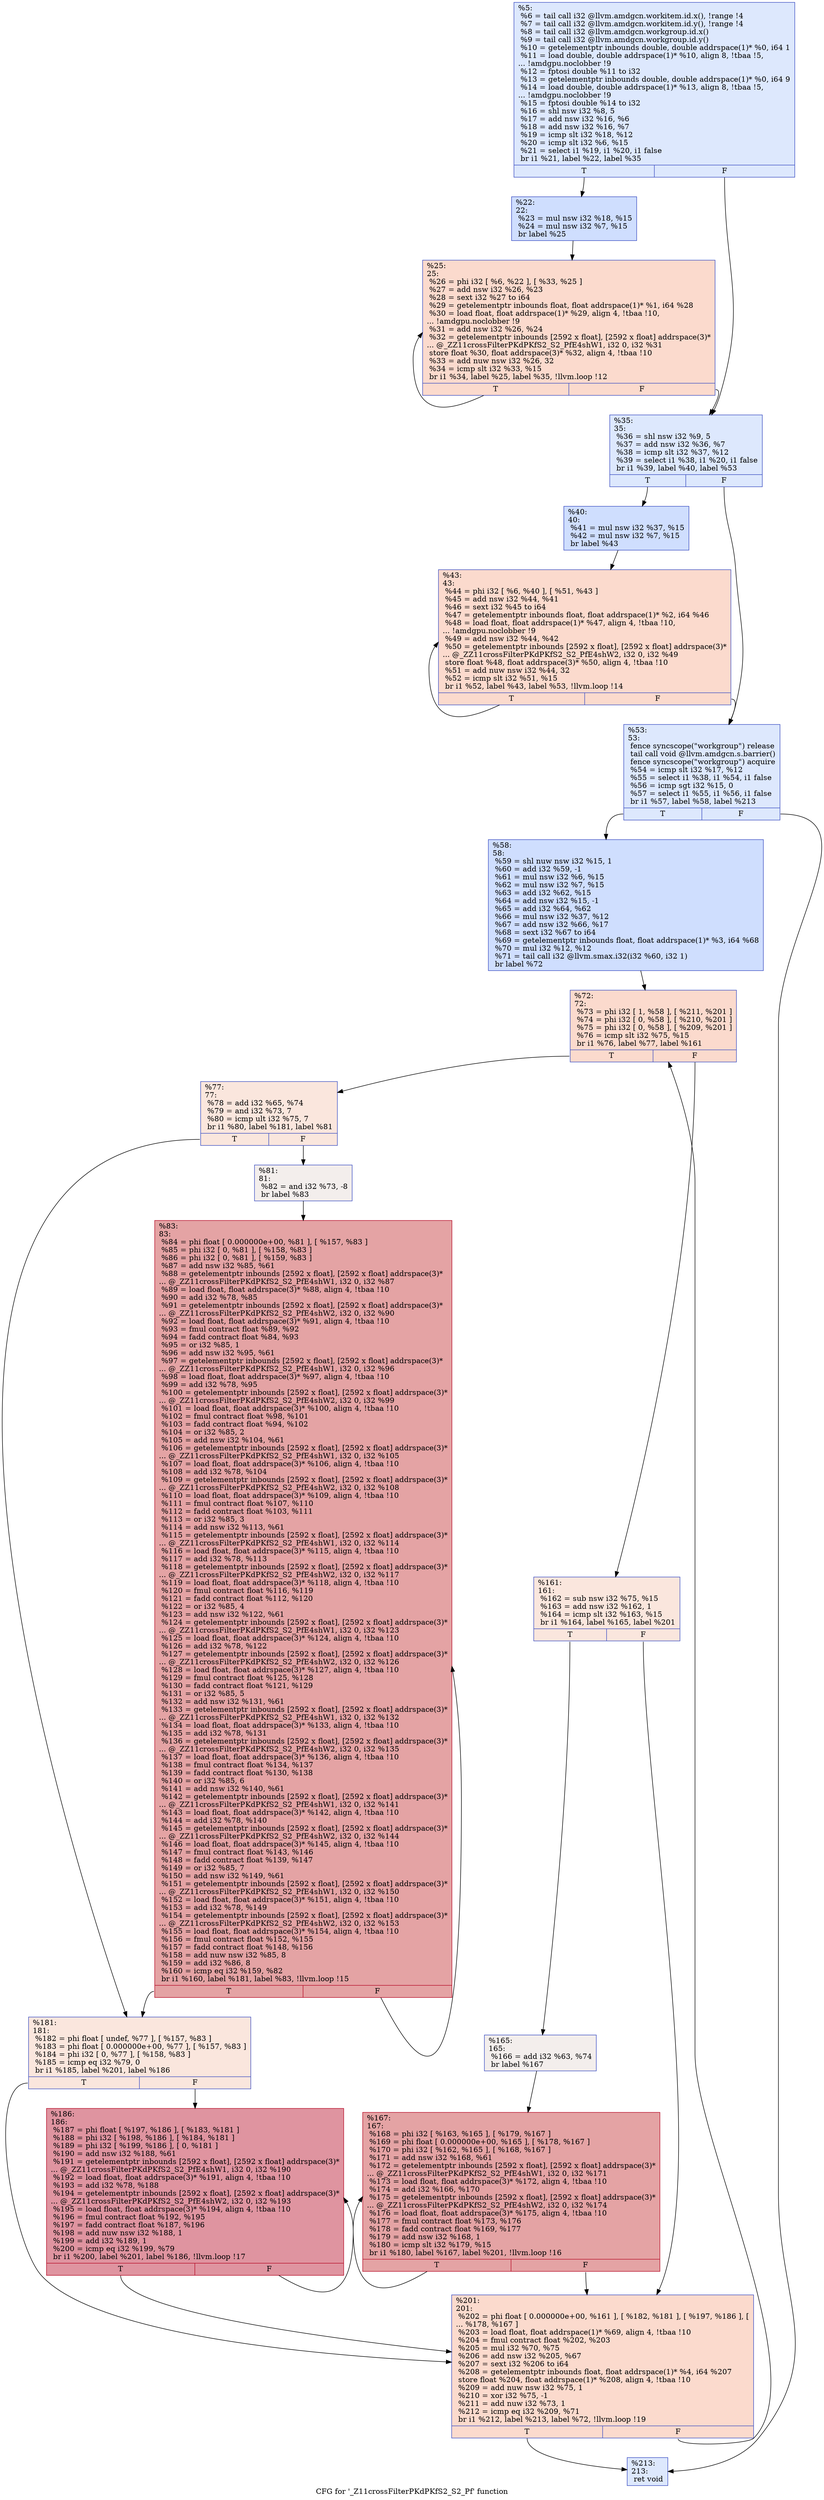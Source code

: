 digraph "CFG for '_Z11crossFilterPKdPKfS2_S2_Pf' function" {
	label="CFG for '_Z11crossFilterPKdPKfS2_S2_Pf' function";

	Node0x55b1ab0 [shape=record,color="#3d50c3ff", style=filled, fillcolor="#b2ccfb70",label="{%5:\l  %6 = tail call i32 @llvm.amdgcn.workitem.id.x(), !range !4\l  %7 = tail call i32 @llvm.amdgcn.workitem.id.y(), !range !4\l  %8 = tail call i32 @llvm.amdgcn.workgroup.id.x()\l  %9 = tail call i32 @llvm.amdgcn.workgroup.id.y()\l  %10 = getelementptr inbounds double, double addrspace(1)* %0, i64 1\l  %11 = load double, double addrspace(1)* %10, align 8, !tbaa !5,\l... !amdgpu.noclobber !9\l  %12 = fptosi double %11 to i32\l  %13 = getelementptr inbounds double, double addrspace(1)* %0, i64 9\l  %14 = load double, double addrspace(1)* %13, align 8, !tbaa !5,\l... !amdgpu.noclobber !9\l  %15 = fptosi double %14 to i32\l  %16 = shl nsw i32 %8, 5\l  %17 = add nsw i32 %16, %6\l  %18 = add nsw i32 %16, %7\l  %19 = icmp slt i32 %18, %12\l  %20 = icmp slt i32 %6, %15\l  %21 = select i1 %19, i1 %20, i1 false\l  br i1 %21, label %22, label %35\l|{<s0>T|<s1>F}}"];
	Node0x55b1ab0:s0 -> Node0x55b5190;
	Node0x55b1ab0:s1 -> Node0x55b5220;
	Node0x55b5190 [shape=record,color="#3d50c3ff", style=filled, fillcolor="#93b5fe70",label="{%22:\l22:                                               \l  %23 = mul nsw i32 %18, %15\l  %24 = mul nsw i32 %7, %15\l  br label %25\l}"];
	Node0x55b5190 -> Node0x55b5480;
	Node0x55b5480 [shape=record,color="#3d50c3ff", style=filled, fillcolor="#f7ac8e70",label="{%25:\l25:                                               \l  %26 = phi i32 [ %6, %22 ], [ %33, %25 ]\l  %27 = add nsw i32 %26, %23\l  %28 = sext i32 %27 to i64\l  %29 = getelementptr inbounds float, float addrspace(1)* %1, i64 %28\l  %30 = load float, float addrspace(1)* %29, align 4, !tbaa !10,\l... !amdgpu.noclobber !9\l  %31 = add nsw i32 %26, %24\l  %32 = getelementptr inbounds [2592 x float], [2592 x float] addrspace(3)*\l... @_ZZ11crossFilterPKdPKfS2_S2_PfE4shW1, i32 0, i32 %31\l  store float %30, float addrspace(3)* %32, align 4, !tbaa !10\l  %33 = add nuw nsw i32 %26, 32\l  %34 = icmp slt i32 %33, %15\l  br i1 %34, label %25, label %35, !llvm.loop !12\l|{<s0>T|<s1>F}}"];
	Node0x55b5480:s0 -> Node0x55b5480;
	Node0x55b5480:s1 -> Node0x55b5220;
	Node0x55b5220 [shape=record,color="#3d50c3ff", style=filled, fillcolor="#b2ccfb70",label="{%35:\l35:                                               \l  %36 = shl nsw i32 %9, 5\l  %37 = add nsw i32 %36, %7\l  %38 = icmp slt i32 %37, %12\l  %39 = select i1 %38, i1 %20, i1 false\l  br i1 %39, label %40, label %53\l|{<s0>T|<s1>F}}"];
	Node0x55b5220:s0 -> Node0x55b68a0;
	Node0x55b5220:s1 -> Node0x55b68f0;
	Node0x55b68a0 [shape=record,color="#3d50c3ff", style=filled, fillcolor="#93b5fe70",label="{%40:\l40:                                               \l  %41 = mul nsw i32 %37, %15\l  %42 = mul nsw i32 %7, %15\l  br label %43\l}"];
	Node0x55b68a0 -> Node0x55b6b10;
	Node0x55b6b10 [shape=record,color="#3d50c3ff", style=filled, fillcolor="#f7ac8e70",label="{%43:\l43:                                               \l  %44 = phi i32 [ %6, %40 ], [ %51, %43 ]\l  %45 = add nsw i32 %44, %41\l  %46 = sext i32 %45 to i64\l  %47 = getelementptr inbounds float, float addrspace(1)* %2, i64 %46\l  %48 = load float, float addrspace(1)* %47, align 4, !tbaa !10,\l... !amdgpu.noclobber !9\l  %49 = add nsw i32 %44, %42\l  %50 = getelementptr inbounds [2592 x float], [2592 x float] addrspace(3)*\l... @_ZZ11crossFilterPKdPKfS2_S2_PfE4shW2, i32 0, i32 %49\l  store float %48, float addrspace(3)* %50, align 4, !tbaa !10\l  %51 = add nuw nsw i32 %44, 32\l  %52 = icmp slt i32 %51, %15\l  br i1 %52, label %43, label %53, !llvm.loop !14\l|{<s0>T|<s1>F}}"];
	Node0x55b6b10:s0 -> Node0x55b6b10;
	Node0x55b6b10:s1 -> Node0x55b68f0;
	Node0x55b68f0 [shape=record,color="#3d50c3ff", style=filled, fillcolor="#b2ccfb70",label="{%53:\l53:                                               \l  fence syncscope(\"workgroup\") release\l  tail call void @llvm.amdgcn.s.barrier()\l  fence syncscope(\"workgroup\") acquire\l  %54 = icmp slt i32 %17, %12\l  %55 = select i1 %38, i1 %54, i1 false\l  %56 = icmp sgt i32 %15, 0\l  %57 = select i1 %55, i1 %56, i1 false\l  br i1 %57, label %58, label %213\l|{<s0>T|<s1>F}}"];
	Node0x55b68f0:s0 -> Node0x55b7890;
	Node0x55b68f0:s1 -> Node0x55b7920;
	Node0x55b7890 [shape=record,color="#3d50c3ff", style=filled, fillcolor="#93b5fe70",label="{%58:\l58:                                               \l  %59 = shl nuw nsw i32 %15, 1\l  %60 = add i32 %59, -1\l  %61 = mul nsw i32 %6, %15\l  %62 = mul nsw i32 %7, %15\l  %63 = add i32 %62, %15\l  %64 = add nsw i32 %15, -1\l  %65 = add i32 %64, %62\l  %66 = mul nsw i32 %37, %12\l  %67 = add nsw i32 %66, %17\l  %68 = sext i32 %67 to i64\l  %69 = getelementptr inbounds float, float addrspace(1)* %3, i64 %68\l  %70 = mul i32 %12, %12\l  %71 = tail call i32 @llvm.smax.i32(i32 %60, i32 1)\l  br label %72\l}"];
	Node0x55b7890 -> Node0x55b8540;
	Node0x55b8540 [shape=record,color="#3d50c3ff", style=filled, fillcolor="#f7ac8e70",label="{%72:\l72:                                               \l  %73 = phi i32 [ 1, %58 ], [ %211, %201 ]\l  %74 = phi i32 [ 0, %58 ], [ %210, %201 ]\l  %75 = phi i32 [ 0, %58 ], [ %209, %201 ]\l  %76 = icmp slt i32 %75, %15\l  br i1 %76, label %77, label %161\l|{<s0>T|<s1>F}}"];
	Node0x55b8540:s0 -> Node0x55b8a80;
	Node0x55b8540:s1 -> Node0x55b8b10;
	Node0x55b8a80 [shape=record,color="#3d50c3ff", style=filled, fillcolor="#f3c7b170",label="{%77:\l77:                                               \l  %78 = add i32 %65, %74\l  %79 = and i32 %73, 7\l  %80 = icmp ult i32 %75, 7\l  br i1 %80, label %181, label %81\l|{<s0>T|<s1>F}}"];
	Node0x55b8a80:s0 -> Node0x55b8e30;
	Node0x55b8a80:s1 -> Node0x55b8e80;
	Node0x55b8e80 [shape=record,color="#3d50c3ff", style=filled, fillcolor="#e3d9d370",label="{%81:\l81:                                               \l  %82 = and i32 %73, -8\l  br label %83\l}"];
	Node0x55b8e80 -> Node0x55b9080;
	Node0x55b9080 [shape=record,color="#b70d28ff", style=filled, fillcolor="#c32e3170",label="{%83:\l83:                                               \l  %84 = phi float [ 0.000000e+00, %81 ], [ %157, %83 ]\l  %85 = phi i32 [ 0, %81 ], [ %158, %83 ]\l  %86 = phi i32 [ 0, %81 ], [ %159, %83 ]\l  %87 = add nsw i32 %85, %61\l  %88 = getelementptr inbounds [2592 x float], [2592 x float] addrspace(3)*\l... @_ZZ11crossFilterPKdPKfS2_S2_PfE4shW1, i32 0, i32 %87\l  %89 = load float, float addrspace(3)* %88, align 4, !tbaa !10\l  %90 = add i32 %78, %85\l  %91 = getelementptr inbounds [2592 x float], [2592 x float] addrspace(3)*\l... @_ZZ11crossFilterPKdPKfS2_S2_PfE4shW2, i32 0, i32 %90\l  %92 = load float, float addrspace(3)* %91, align 4, !tbaa !10\l  %93 = fmul contract float %89, %92\l  %94 = fadd contract float %84, %93\l  %95 = or i32 %85, 1\l  %96 = add nsw i32 %95, %61\l  %97 = getelementptr inbounds [2592 x float], [2592 x float] addrspace(3)*\l... @_ZZ11crossFilterPKdPKfS2_S2_PfE4shW1, i32 0, i32 %96\l  %98 = load float, float addrspace(3)* %97, align 4, !tbaa !10\l  %99 = add i32 %78, %95\l  %100 = getelementptr inbounds [2592 x float], [2592 x float] addrspace(3)*\l... @_ZZ11crossFilterPKdPKfS2_S2_PfE4shW2, i32 0, i32 %99\l  %101 = load float, float addrspace(3)* %100, align 4, !tbaa !10\l  %102 = fmul contract float %98, %101\l  %103 = fadd contract float %94, %102\l  %104 = or i32 %85, 2\l  %105 = add nsw i32 %104, %61\l  %106 = getelementptr inbounds [2592 x float], [2592 x float] addrspace(3)*\l... @_ZZ11crossFilterPKdPKfS2_S2_PfE4shW1, i32 0, i32 %105\l  %107 = load float, float addrspace(3)* %106, align 4, !tbaa !10\l  %108 = add i32 %78, %104\l  %109 = getelementptr inbounds [2592 x float], [2592 x float] addrspace(3)*\l... @_ZZ11crossFilterPKdPKfS2_S2_PfE4shW2, i32 0, i32 %108\l  %110 = load float, float addrspace(3)* %109, align 4, !tbaa !10\l  %111 = fmul contract float %107, %110\l  %112 = fadd contract float %103, %111\l  %113 = or i32 %85, 3\l  %114 = add nsw i32 %113, %61\l  %115 = getelementptr inbounds [2592 x float], [2592 x float] addrspace(3)*\l... @_ZZ11crossFilterPKdPKfS2_S2_PfE4shW1, i32 0, i32 %114\l  %116 = load float, float addrspace(3)* %115, align 4, !tbaa !10\l  %117 = add i32 %78, %113\l  %118 = getelementptr inbounds [2592 x float], [2592 x float] addrspace(3)*\l... @_ZZ11crossFilterPKdPKfS2_S2_PfE4shW2, i32 0, i32 %117\l  %119 = load float, float addrspace(3)* %118, align 4, !tbaa !10\l  %120 = fmul contract float %116, %119\l  %121 = fadd contract float %112, %120\l  %122 = or i32 %85, 4\l  %123 = add nsw i32 %122, %61\l  %124 = getelementptr inbounds [2592 x float], [2592 x float] addrspace(3)*\l... @_ZZ11crossFilterPKdPKfS2_S2_PfE4shW1, i32 0, i32 %123\l  %125 = load float, float addrspace(3)* %124, align 4, !tbaa !10\l  %126 = add i32 %78, %122\l  %127 = getelementptr inbounds [2592 x float], [2592 x float] addrspace(3)*\l... @_ZZ11crossFilterPKdPKfS2_S2_PfE4shW2, i32 0, i32 %126\l  %128 = load float, float addrspace(3)* %127, align 4, !tbaa !10\l  %129 = fmul contract float %125, %128\l  %130 = fadd contract float %121, %129\l  %131 = or i32 %85, 5\l  %132 = add nsw i32 %131, %61\l  %133 = getelementptr inbounds [2592 x float], [2592 x float] addrspace(3)*\l... @_ZZ11crossFilterPKdPKfS2_S2_PfE4shW1, i32 0, i32 %132\l  %134 = load float, float addrspace(3)* %133, align 4, !tbaa !10\l  %135 = add i32 %78, %131\l  %136 = getelementptr inbounds [2592 x float], [2592 x float] addrspace(3)*\l... @_ZZ11crossFilterPKdPKfS2_S2_PfE4shW2, i32 0, i32 %135\l  %137 = load float, float addrspace(3)* %136, align 4, !tbaa !10\l  %138 = fmul contract float %134, %137\l  %139 = fadd contract float %130, %138\l  %140 = or i32 %85, 6\l  %141 = add nsw i32 %140, %61\l  %142 = getelementptr inbounds [2592 x float], [2592 x float] addrspace(3)*\l... @_ZZ11crossFilterPKdPKfS2_S2_PfE4shW1, i32 0, i32 %141\l  %143 = load float, float addrspace(3)* %142, align 4, !tbaa !10\l  %144 = add i32 %78, %140\l  %145 = getelementptr inbounds [2592 x float], [2592 x float] addrspace(3)*\l... @_ZZ11crossFilterPKdPKfS2_S2_PfE4shW2, i32 0, i32 %144\l  %146 = load float, float addrspace(3)* %145, align 4, !tbaa !10\l  %147 = fmul contract float %143, %146\l  %148 = fadd contract float %139, %147\l  %149 = or i32 %85, 7\l  %150 = add nsw i32 %149, %61\l  %151 = getelementptr inbounds [2592 x float], [2592 x float] addrspace(3)*\l... @_ZZ11crossFilterPKdPKfS2_S2_PfE4shW1, i32 0, i32 %150\l  %152 = load float, float addrspace(3)* %151, align 4, !tbaa !10\l  %153 = add i32 %78, %149\l  %154 = getelementptr inbounds [2592 x float], [2592 x float] addrspace(3)*\l... @_ZZ11crossFilterPKdPKfS2_S2_PfE4shW2, i32 0, i32 %153\l  %155 = load float, float addrspace(3)* %154, align 4, !tbaa !10\l  %156 = fmul contract float %152, %155\l  %157 = fadd contract float %148, %156\l  %158 = add nuw nsw i32 %85, 8\l  %159 = add i32 %86, 8\l  %160 = icmp eq i32 %159, %82\l  br i1 %160, label %181, label %83, !llvm.loop !15\l|{<s0>T|<s1>F}}"];
	Node0x55b9080:s0 -> Node0x55b8e30;
	Node0x55b9080:s1 -> Node0x55b9080;
	Node0x55b8b10 [shape=record,color="#3d50c3ff", style=filled, fillcolor="#f3c7b170",label="{%161:\l161:                                              \l  %162 = sub nsw i32 %75, %15\l  %163 = add nsw i32 %162, 1\l  %164 = icmp slt i32 %163, %15\l  br i1 %164, label %165, label %201\l|{<s0>T|<s1>F}}"];
	Node0x55b8b10:s0 -> Node0x55b9f90;
	Node0x55b8b10:s1 -> Node0x55b8670;
	Node0x55b9f90 [shape=record,color="#3d50c3ff", style=filled, fillcolor="#e3d9d370",label="{%165:\l165:                                              \l  %166 = add i32 %63, %74\l  br label %167\l}"];
	Node0x55b9f90 -> Node0x55bd310;
	Node0x55bd310 [shape=record,color="#b70d28ff", style=filled, fillcolor="#c32e3170",label="{%167:\l167:                                              \l  %168 = phi i32 [ %163, %165 ], [ %179, %167 ]\l  %169 = phi float [ 0.000000e+00, %165 ], [ %178, %167 ]\l  %170 = phi i32 [ %162, %165 ], [ %168, %167 ]\l  %171 = add nsw i32 %168, %61\l  %172 = getelementptr inbounds [2592 x float], [2592 x float] addrspace(3)*\l... @_ZZ11crossFilterPKdPKfS2_S2_PfE4shW1, i32 0, i32 %171\l  %173 = load float, float addrspace(3)* %172, align 4, !tbaa !10\l  %174 = add i32 %166, %170\l  %175 = getelementptr inbounds [2592 x float], [2592 x float] addrspace(3)*\l... @_ZZ11crossFilterPKdPKfS2_S2_PfE4shW2, i32 0, i32 %174\l  %176 = load float, float addrspace(3)* %175, align 4, !tbaa !10\l  %177 = fmul contract float %173, %176\l  %178 = fadd contract float %169, %177\l  %179 = add nsw i32 %168, 1\l  %180 = icmp slt i32 %179, %15\l  br i1 %180, label %167, label %201, !llvm.loop !16\l|{<s0>T|<s1>F}}"];
	Node0x55bd310:s0 -> Node0x55bd310;
	Node0x55bd310:s1 -> Node0x55b8670;
	Node0x55b8e30 [shape=record,color="#3d50c3ff", style=filled, fillcolor="#f3c7b170",label="{%181:\l181:                                              \l  %182 = phi float [ undef, %77 ], [ %157, %83 ]\l  %183 = phi float [ 0.000000e+00, %77 ], [ %157, %83 ]\l  %184 = phi i32 [ 0, %77 ], [ %158, %83 ]\l  %185 = icmp eq i32 %79, 0\l  br i1 %185, label %201, label %186\l|{<s0>T|<s1>F}}"];
	Node0x55b8e30:s0 -> Node0x55b8670;
	Node0x55b8e30:s1 -> Node0x55bdff0;
	Node0x55bdff0 [shape=record,color="#b70d28ff", style=filled, fillcolor="#b70d2870",label="{%186:\l186:                                              \l  %187 = phi float [ %197, %186 ], [ %183, %181 ]\l  %188 = phi i32 [ %198, %186 ], [ %184, %181 ]\l  %189 = phi i32 [ %199, %186 ], [ 0, %181 ]\l  %190 = add nsw i32 %188, %61\l  %191 = getelementptr inbounds [2592 x float], [2592 x float] addrspace(3)*\l... @_ZZ11crossFilterPKdPKfS2_S2_PfE4shW1, i32 0, i32 %190\l  %192 = load float, float addrspace(3)* %191, align 4, !tbaa !10\l  %193 = add i32 %78, %188\l  %194 = getelementptr inbounds [2592 x float], [2592 x float] addrspace(3)*\l... @_ZZ11crossFilterPKdPKfS2_S2_PfE4shW2, i32 0, i32 %193\l  %195 = load float, float addrspace(3)* %194, align 4, !tbaa !10\l  %196 = fmul contract float %192, %195\l  %197 = fadd contract float %187, %196\l  %198 = add nuw nsw i32 %188, 1\l  %199 = add i32 %189, 1\l  %200 = icmp eq i32 %199, %79\l  br i1 %200, label %201, label %186, !llvm.loop !17\l|{<s0>T|<s1>F}}"];
	Node0x55bdff0:s0 -> Node0x55b8670;
	Node0x55bdff0:s1 -> Node0x55bdff0;
	Node0x55b8670 [shape=record,color="#3d50c3ff", style=filled, fillcolor="#f7ac8e70",label="{%201:\l201:                                              \l  %202 = phi float [ 0.000000e+00, %161 ], [ %182, %181 ], [ %197, %186 ], [\l... %178, %167 ]\l  %203 = load float, float addrspace(1)* %69, align 4, !tbaa !10\l  %204 = fmul contract float %202, %203\l  %205 = mul i32 %70, %75\l  %206 = add nsw i32 %205, %67\l  %207 = sext i32 %206 to i64\l  %208 = getelementptr inbounds float, float addrspace(1)* %4, i64 %207\l  store float %204, float addrspace(1)* %208, align 4, !tbaa !10\l  %209 = add nuw nsw i32 %75, 1\l  %210 = xor i32 %75, -1\l  %211 = add nuw i32 %73, 1\l  %212 = icmp eq i32 %209, %71\l  br i1 %212, label %213, label %72, !llvm.loop !19\l|{<s0>T|<s1>F}}"];
	Node0x55b8670:s0 -> Node0x55b7920;
	Node0x55b8670:s1 -> Node0x55b8540;
	Node0x55b7920 [shape=record,color="#3d50c3ff", style=filled, fillcolor="#b2ccfb70",label="{%213:\l213:                                              \l  ret void\l}"];
}
